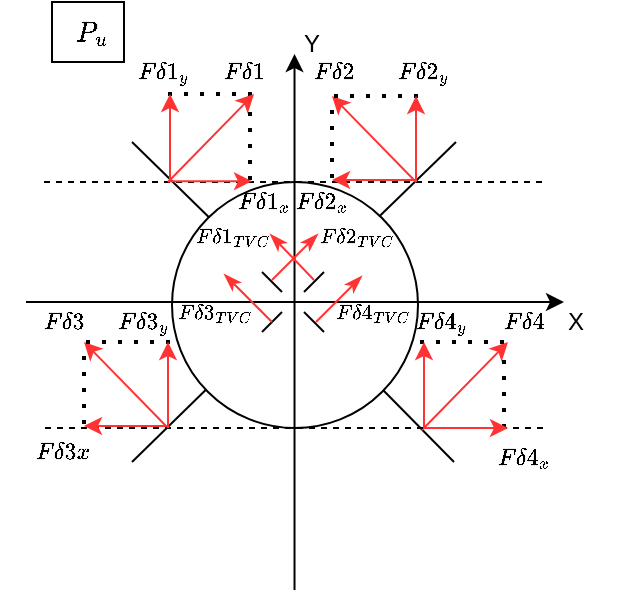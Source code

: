 <mxfile version="24.7.17">
  <diagram name="Page-1" id="QdqIpq5lZw0bNRqP7jLh">
    <mxGraphModel dx="547" dy="316" grid="1" gridSize="10" guides="1" tooltips="1" connect="1" arrows="1" fold="1" page="1" pageScale="1" pageWidth="850" pageHeight="1100" math="1" shadow="0">
      <root>
        <mxCell id="0" />
        <mxCell id="1" parent="0" />
        <mxCell id="FmeErsw2T50BmX274QrK-29" value="" style="endArrow=none;dashed=1;html=1;dashPattern=1 3;strokeWidth=2;rounded=0;sourcePerimeterSpacing=0;" parent="1" edge="1">
          <mxGeometry width="50" height="50" relative="1" as="geometry">
            <mxPoint x="404" y="306" as="sourcePoint" />
            <mxPoint x="359" y="306" as="targetPoint" />
          </mxGeometry>
        </mxCell>
        <mxCell id="gxqUMczXqRLm6aAGVmCo-4" value="" style="endArrow=none;html=1;rounded=0;entryX=0;entryY=0;entryDx=0;entryDy=0;" parent="1" edge="1">
          <mxGeometry width="50" height="50" relative="1" as="geometry">
            <mxPoint x="344" y="330" as="sourcePoint" />
            <mxPoint x="389.645" y="374.645" as="targetPoint" />
          </mxGeometry>
        </mxCell>
        <mxCell id="gxqUMczXqRLm6aAGVmCo-5" value="" style="endArrow=none;html=1;rounded=0;exitX=1;exitY=1;exitDx=0;exitDy=0;" parent="1" edge="1">
          <mxGeometry width="50" height="50" relative="1" as="geometry">
            <mxPoint x="461" y="445.355" as="sourcePoint" />
            <mxPoint x="505" y="490" as="targetPoint" />
          </mxGeometry>
        </mxCell>
        <mxCell id="gxqUMczXqRLm6aAGVmCo-6" value="" style="endArrow=none;html=1;rounded=0;exitX=1;exitY=0;exitDx=0;exitDy=0;" parent="1" edge="1">
          <mxGeometry width="50" height="50" relative="1" as="geometry">
            <mxPoint x="460" y="374.645" as="sourcePoint" />
            <mxPoint x="506" y="330" as="targetPoint" />
          </mxGeometry>
        </mxCell>
        <mxCell id="gxqUMczXqRLm6aAGVmCo-7" value="" style="endArrow=none;html=1;rounded=0;entryX=0;entryY=1;entryDx=0;entryDy=0;" parent="1" edge="1">
          <mxGeometry width="50" height="50" relative="1" as="geometry">
            <mxPoint x="344" y="490" as="sourcePoint" />
            <mxPoint x="389.645" y="445.355" as="targetPoint" />
          </mxGeometry>
        </mxCell>
        <mxCell id="eE-7j2Asvbci8yLhYTcq-2" value="" style="ellipse;whiteSpace=wrap;html=1;aspect=fixed;" parent="1" vertex="1">
          <mxGeometry x="364" y="350" width="123" height="123" as="geometry" />
        </mxCell>
        <mxCell id="eE-7j2Asvbci8yLhYTcq-7" value="" style="endArrow=classic;html=1;rounded=0;strokeColor=#FF3333;" parent="1" edge="1">
          <mxGeometry width="50" height="50" relative="1" as="geometry">
            <mxPoint x="362" y="473" as="sourcePoint" />
            <mxPoint x="320.0" y="430" as="targetPoint" />
          </mxGeometry>
        </mxCell>
        <mxCell id="eE-7j2Asvbci8yLhYTcq-8" value="" style="endArrow=classic;html=1;rounded=0;strokeColor=#FF3333;" parent="1" edge="1">
          <mxGeometry width="50" height="50" relative="1" as="geometry">
            <mxPoint x="489" y="474" as="sourcePoint" />
            <mxPoint x="532" y="430" as="targetPoint" />
          </mxGeometry>
        </mxCell>
        <mxCell id="eE-7j2Asvbci8yLhYTcq-14" value="Y" style="text;html=1;align=center;verticalAlign=middle;whiteSpace=wrap;rounded=0;" parent="1" vertex="1">
          <mxGeometry x="404" y="266" width="60" height="30" as="geometry" />
        </mxCell>
        <mxCell id="eE-7j2Asvbci8yLhYTcq-15" value="X" style="text;html=1;align=center;verticalAlign=middle;whiteSpace=wrap;rounded=0;" parent="1" vertex="1">
          <mxGeometry x="536" y="405" width="60" height="30" as="geometry" />
        </mxCell>
        <mxCell id="eE-7j2Asvbci8yLhYTcq-16" value="&lt;div style=&quot;font-size: 10px;&quot;&gt;&lt;font style=&quot;font-size: 10px;&quot;&gt;$$F\delta1_y$$&lt;/font&gt;&lt;/div&gt;" style="text;html=1;align=center;verticalAlign=middle;whiteSpace=wrap;rounded=0;" parent="1" vertex="1">
          <mxGeometry x="330" y="280" width="60" height="30" as="geometry" />
        </mxCell>
        <mxCell id="eE-7j2Asvbci8yLhYTcq-24" value="" style="endArrow=classic;html=1;rounded=0;" parent="1" edge="1">
          <mxGeometry width="50" height="50" relative="1" as="geometry">
            <mxPoint x="425.26" y="554" as="sourcePoint" />
            <mxPoint x="425.26" y="286" as="targetPoint" />
          </mxGeometry>
        </mxCell>
        <mxCell id="eE-7j2Asvbci8yLhYTcq-25" value="" style="endArrow=classic;html=1;rounded=0;" parent="1" edge="1">
          <mxGeometry width="50" height="50" relative="1" as="geometry">
            <mxPoint x="291" y="410" as="sourcePoint" />
            <mxPoint x="560" y="410" as="targetPoint" />
          </mxGeometry>
        </mxCell>
        <mxCell id="eE-7j2Asvbci8yLhYTcq-26" value="" style="html=1;labelBackgroundColor=#ffffff;endArrow=none;endFill=0;jettySize=auto;orthogonalLoop=1;strokeWidth=1;dashed=1;fontSize=14;rounded=0;" parent="1" edge="1">
          <mxGeometry width="60" height="60" relative="1" as="geometry">
            <mxPoint x="300" y="350" as="sourcePoint" />
            <mxPoint x="550" y="350" as="targetPoint" />
          </mxGeometry>
        </mxCell>
        <mxCell id="eE-7j2Asvbci8yLhYTcq-27" value="" style="html=1;labelBackgroundColor=#ffffff;endArrow=none;endFill=0;jettySize=auto;orthogonalLoop=1;strokeWidth=1;dashed=1;fontSize=14;rounded=0;" parent="1" edge="1">
          <mxGeometry width="60" height="60" relative="1" as="geometry">
            <mxPoint x="300.5" y="473" as="sourcePoint" />
            <mxPoint x="550.5" y="473" as="targetPoint" />
          </mxGeometry>
        </mxCell>
        <mxCell id="FmeErsw2T50BmX274QrK-8" value="" style="endArrow=none;dashed=1;html=1;dashPattern=1 3;strokeWidth=2;rounded=0;" parent="1" edge="1">
          <mxGeometry width="50" height="50" relative="1" as="geometry">
            <mxPoint x="320" y="471" as="sourcePoint" />
            <mxPoint x="320" y="435" as="targetPoint" />
          </mxGeometry>
        </mxCell>
        <mxCell id="FmeErsw2T50BmX274QrK-10" value="" style="endArrow=none;dashed=1;html=1;dashPattern=1 3;strokeWidth=2;rounded=0;" parent="1" edge="1">
          <mxGeometry width="50" height="50" relative="1" as="geometry">
            <mxPoint x="530" y="473" as="sourcePoint" />
            <mxPoint x="530" y="437" as="targetPoint" />
          </mxGeometry>
        </mxCell>
        <mxCell id="FmeErsw2T50BmX274QrK-12" value="" style="endArrow=none;dashed=1;html=1;dashPattern=1 3;strokeWidth=2;rounded=0;sourcePerimeterSpacing=0;" parent="1" edge="1">
          <mxGeometry width="50" height="50" relative="1" as="geometry">
            <mxPoint x="363" y="430" as="sourcePoint" />
            <mxPoint x="320" y="430" as="targetPoint" />
          </mxGeometry>
        </mxCell>
        <mxCell id="FmeErsw2T50BmX274QrK-13" value="" style="endArrow=none;dashed=1;html=1;dashPattern=1 3;strokeWidth=2;rounded=0;sourcePerimeterSpacing=0;" parent="1" edge="1">
          <mxGeometry width="50" height="50" relative="1" as="geometry">
            <mxPoint x="530" y="430" as="sourcePoint" />
            <mxPoint x="487" y="430" as="targetPoint" />
          </mxGeometry>
        </mxCell>
        <mxCell id="FmeErsw2T50BmX274QrK-14" value="" style="endArrow=classic;html=1;rounded=0;strokeColor=#FF3333;" parent="1" edge="1">
          <mxGeometry width="50" height="50" relative="1" as="geometry">
            <mxPoint x="362" y="473" as="sourcePoint" />
            <mxPoint x="362" y="430" as="targetPoint" />
          </mxGeometry>
        </mxCell>
        <mxCell id="FmeErsw2T50BmX274QrK-15" value="" style="endArrow=classic;html=1;rounded=0;strokeColor=#FF3333;" parent="1" edge="1">
          <mxGeometry width="50" height="50" relative="1" as="geometry">
            <mxPoint x="362" y="472" as="sourcePoint" />
            <mxPoint x="320" y="472" as="targetPoint" />
          </mxGeometry>
        </mxCell>
        <mxCell id="FmeErsw2T50BmX274QrK-16" value="" style="endArrow=classic;html=1;rounded=0;strokeColor=#FF3333;" parent="1" edge="1">
          <mxGeometry width="50" height="50" relative="1" as="geometry">
            <mxPoint x="490" y="473" as="sourcePoint" />
            <mxPoint x="490" y="430" as="targetPoint" />
          </mxGeometry>
        </mxCell>
        <mxCell id="FmeErsw2T50BmX274QrK-18" value="&lt;div style=&quot;font-size: 11px;&quot;&gt;&lt;font style=&quot;font-size: 10px;&quot;&gt;$$F\delta1_x$$&lt;/font&gt;&lt;/div&gt;" style="text;html=1;align=center;verticalAlign=middle;whiteSpace=wrap;rounded=0;" parent="1" vertex="1">
          <mxGeometry x="380" y="345" width="60" height="30" as="geometry" />
        </mxCell>
        <mxCell id="FmeErsw2T50BmX274QrK-19" value="&lt;div style=&quot;font-size: 10px;&quot;&gt;&lt;font style=&quot;font-size: 10px;&quot;&gt;$$F\delta1$$&lt;/font&gt;&lt;/div&gt;" style="text;html=1;align=center;verticalAlign=middle;whiteSpace=wrap;rounded=0;" parent="1" vertex="1">
          <mxGeometry x="370" y="280" width="60" height="30" as="geometry" />
        </mxCell>
        <mxCell id="FmeErsw2T50BmX274QrK-27" value="" style="endArrow=classic;html=1;rounded=0;strokeColor=#FF3333;" parent="1" edge="1">
          <mxGeometry width="50" height="50" relative="1" as="geometry">
            <mxPoint x="362" y="350" as="sourcePoint" />
            <mxPoint x="405" y="306" as="targetPoint" />
          </mxGeometry>
        </mxCell>
        <mxCell id="FmeErsw2T50BmX274QrK-28" value="" style="endArrow=none;dashed=1;html=1;dashPattern=1 3;strokeWidth=2;rounded=0;" parent="1" edge="1">
          <mxGeometry width="50" height="50" relative="1" as="geometry">
            <mxPoint x="403" y="349" as="sourcePoint" />
            <mxPoint x="403" y="313" as="targetPoint" />
          </mxGeometry>
        </mxCell>
        <mxCell id="FmeErsw2T50BmX274QrK-30" value="" style="endArrow=classic;html=1;rounded=0;strokeColor=#FF3333;" parent="1" edge="1">
          <mxGeometry width="50" height="50" relative="1" as="geometry">
            <mxPoint x="363" y="349" as="sourcePoint" />
            <mxPoint x="363" y="306" as="targetPoint" />
          </mxGeometry>
        </mxCell>
        <mxCell id="FmeErsw2T50BmX274QrK-31" value="" style="endArrow=classic;html=1;rounded=0;strokeColor=#FF3333;" parent="1" edge="1">
          <mxGeometry width="50" height="50" relative="1" as="geometry">
            <mxPoint x="486" y="350" as="sourcePoint" />
            <mxPoint x="444.0" y="307" as="targetPoint" />
          </mxGeometry>
        </mxCell>
        <mxCell id="FmeErsw2T50BmX274QrK-32" value="" style="endArrow=none;dashed=1;html=1;dashPattern=1 3;strokeWidth=2;rounded=0;" parent="1" edge="1">
          <mxGeometry width="50" height="50" relative="1" as="geometry">
            <mxPoint x="444" y="348" as="sourcePoint" />
            <mxPoint x="444" y="312" as="targetPoint" />
          </mxGeometry>
        </mxCell>
        <mxCell id="FmeErsw2T50BmX274QrK-33" value="" style="endArrow=none;dashed=1;html=1;dashPattern=1 3;strokeWidth=2;rounded=0;sourcePerimeterSpacing=0;" parent="1" edge="1">
          <mxGeometry width="50" height="50" relative="1" as="geometry">
            <mxPoint x="487" y="307" as="sourcePoint" />
            <mxPoint x="444" y="307" as="targetPoint" />
          </mxGeometry>
        </mxCell>
        <mxCell id="FmeErsw2T50BmX274QrK-34" value="" style="endArrow=classic;html=1;rounded=0;strokeColor=#FF3333;" parent="1" edge="1">
          <mxGeometry width="50" height="50" relative="1" as="geometry">
            <mxPoint x="486" y="350" as="sourcePoint" />
            <mxPoint x="486" y="307" as="targetPoint" />
          </mxGeometry>
        </mxCell>
        <mxCell id="FmeErsw2T50BmX274QrK-35" value="" style="endArrow=classic;html=1;rounded=0;strokeColor=#FF3333;" parent="1" edge="1">
          <mxGeometry width="50" height="50" relative="1" as="geometry">
            <mxPoint x="486" y="349" as="sourcePoint" />
            <mxPoint x="444" y="349" as="targetPoint" />
          </mxGeometry>
        </mxCell>
        <mxCell id="FmeErsw2T50BmX274QrK-36" value="&lt;div style=&quot;font-size: 10px;&quot;&gt;&lt;font style=&quot;font-size: 10px;&quot;&gt;$$F\delta2_y$$&lt;/font&gt;&lt;/div&gt;" style="text;html=1;align=center;verticalAlign=middle;whiteSpace=wrap;rounded=0;" parent="1" vertex="1">
          <mxGeometry x="460" y="280" width="60" height="30" as="geometry" />
        </mxCell>
        <mxCell id="FmeErsw2T50BmX274QrK-37" value="&lt;div style=&quot;font-size: 10px;&quot;&gt;&lt;font style=&quot;font-size: 10px;&quot;&gt;$$F\delta2$$&lt;/font&gt;&lt;/div&gt;" style="text;html=1;align=center;verticalAlign=middle;whiteSpace=wrap;rounded=0;" parent="1" vertex="1">
          <mxGeometry x="415" y="280" width="60" height="30" as="geometry" />
        </mxCell>
        <mxCell id="PoNFYBYoPFLv0BIB5Ofe-1" value="&lt;div style=&quot;font-size: 11px;&quot;&gt;&lt;font style=&quot;font-size: 10px;&quot;&gt;$$F\delta2_x$$&lt;/font&gt;&lt;/div&gt;" style="text;html=1;align=center;verticalAlign=middle;whiteSpace=wrap;rounded=0;" vertex="1" parent="1">
          <mxGeometry x="409" y="345" width="60" height="30" as="geometry" />
        </mxCell>
        <mxCell id="PoNFYBYoPFLv0BIB5Ofe-2" value="" style="endArrow=classic;html=1;rounded=0;strokeColor=#FF3333;" edge="1" parent="1">
          <mxGeometry width="50" height="50" relative="1" as="geometry">
            <mxPoint x="362" y="349.6" as="sourcePoint" />
            <mxPoint x="404" y="349.6" as="targetPoint" />
          </mxGeometry>
        </mxCell>
        <mxCell id="PoNFYBYoPFLv0BIB5Ofe-3" value="" style="endArrow=classic;html=1;rounded=0;strokeColor=#FF3333;" edge="1" parent="1">
          <mxGeometry width="50" height="50" relative="1" as="geometry">
            <mxPoint x="490" y="473" as="sourcePoint" />
            <mxPoint x="532" y="473" as="targetPoint" />
          </mxGeometry>
        </mxCell>
        <mxCell id="PoNFYBYoPFLv0BIB5Ofe-4" value="&lt;div style=&quot;font-size: 10px;&quot;&gt;&lt;font style=&quot;font-size: 10px;&quot;&gt;$$F\delta3_y$$&lt;/font&gt;&lt;/div&gt;" style="text;html=1;align=center;verticalAlign=middle;whiteSpace=wrap;rounded=0;" vertex="1" parent="1">
          <mxGeometry x="320" y="405" width="60" height="30" as="geometry" />
        </mxCell>
        <mxCell id="PoNFYBYoPFLv0BIB5Ofe-5" value="&lt;div style=&quot;font-size: 10px;&quot;&gt;&lt;font style=&quot;font-size: 10px;&quot;&gt;$$F\delta4_y$$&lt;/font&gt;&lt;/div&gt;" style="text;html=1;align=center;verticalAlign=middle;whiteSpace=wrap;rounded=0;" vertex="1" parent="1">
          <mxGeometry x="469" y="405" width="60" height="30" as="geometry" />
        </mxCell>
        <mxCell id="PoNFYBYoPFLv0BIB5Ofe-6" value="&lt;div style=&quot;font-size: 10px;&quot;&gt;&lt;font style=&quot;font-size: 10px;&quot;&gt;$$F\delta4_x$$&lt;/font&gt;&lt;/div&gt;" style="text;html=1;align=center;verticalAlign=middle;whiteSpace=wrap;rounded=0;" vertex="1" parent="1">
          <mxGeometry x="510" y="473" width="60" height="30" as="geometry" />
        </mxCell>
        <mxCell id="PoNFYBYoPFLv0BIB5Ofe-8" value="&amp;nbsp;\(P_u\)" style="text;html=1;align=center;verticalAlign=middle;whiteSpace=wrap;rounded=0;strokeColor=default;" vertex="1" parent="1">
          <mxGeometry x="304" y="260" width="36" height="30" as="geometry" />
        </mxCell>
        <mxCell id="PoNFYBYoPFLv0BIB5Ofe-9" value="&lt;div style=&quot;font-size: 10px;&quot;&gt;&lt;font style=&quot;font-size: 10px;&quot;&gt;$$F\delta3$$&lt;/font&gt;&lt;/div&gt;" style="text;html=1;align=center;verticalAlign=middle;whiteSpace=wrap;rounded=0;" vertex="1" parent="1">
          <mxGeometry x="280" y="405" width="60" height="30" as="geometry" />
        </mxCell>
        <mxCell id="PoNFYBYoPFLv0BIB5Ofe-10" value="&lt;div style=&quot;font-size: 10px;&quot;&gt;&lt;font style=&quot;font-size: 10px;&quot;&gt;$$F\delta4$$&lt;/font&gt;&lt;/div&gt;" style="text;html=1;align=center;verticalAlign=middle;whiteSpace=wrap;rounded=0;" vertex="1" parent="1">
          <mxGeometry x="510" y="405" width="60" height="30" as="geometry" />
        </mxCell>
        <mxCell id="PoNFYBYoPFLv0BIB5Ofe-12" value="&lt;div style=&quot;font-size: 10px;&quot;&gt;&lt;font style=&quot;font-size: 10px;&quot;&gt;$$F\delta3x$$&lt;/font&gt;&lt;/div&gt;" style="text;html=1;align=center;verticalAlign=middle;whiteSpace=wrap;rounded=0;" vertex="1" parent="1">
          <mxGeometry x="280" y="470" width="60" height="30" as="geometry" />
        </mxCell>
        <mxCell id="PoNFYBYoPFLv0BIB5Ofe-13" value="" style="endArrow=none;html=1;rounded=0;" edge="1" parent="1">
          <mxGeometry width="50" height="50" relative="1" as="geometry">
            <mxPoint x="430" y="405" as="sourcePoint" />
            <mxPoint x="440" y="395" as="targetPoint" />
          </mxGeometry>
        </mxCell>
        <mxCell id="PoNFYBYoPFLv0BIB5Ofe-14" value="" style="endArrow=none;html=1;rounded=0;" edge="1" parent="1">
          <mxGeometry width="50" height="50" relative="1" as="geometry">
            <mxPoint x="409" y="425" as="sourcePoint" />
            <mxPoint x="419" y="415" as="targetPoint" />
          </mxGeometry>
        </mxCell>
        <mxCell id="PoNFYBYoPFLv0BIB5Ofe-17" value="" style="endArrow=none;html=1;rounded=0;" edge="1" parent="1">
          <mxGeometry width="50" height="50" relative="1" as="geometry">
            <mxPoint x="440" y="425" as="sourcePoint" />
            <mxPoint x="430" y="415" as="targetPoint" />
          </mxGeometry>
        </mxCell>
        <mxCell id="PoNFYBYoPFLv0BIB5Ofe-20" value="" style="endArrow=none;html=1;rounded=0;" edge="1" parent="1">
          <mxGeometry width="50" height="50" relative="1" as="geometry">
            <mxPoint x="419" y="405" as="sourcePoint" />
            <mxPoint x="409" y="395" as="targetPoint" />
          </mxGeometry>
        </mxCell>
        <mxCell id="PoNFYBYoPFLv0BIB5Ofe-24" value="" style="endArrow=classicThin;html=1;rounded=0;strokeColor=#FF3333;strokeWidth=1;jumpSize=1;entryX=0.44;entryY=1.027;entryDx=0;entryDy=0;entryPerimeter=0;endFill=1;" edge="1" parent="1">
          <mxGeometry width="50" height="50" relative="1" as="geometry">
            <mxPoint x="414" y="399" as="sourcePoint" />
            <mxPoint x="437" y="376" as="targetPoint" />
          </mxGeometry>
        </mxCell>
        <mxCell id="PoNFYBYoPFLv0BIB5Ofe-26" value="" style="endArrow=classicThin;html=1;rounded=0;strokeColor=#FF3333;strokeWidth=1;jumpSize=1;entryX=0.44;entryY=1.027;entryDx=0;entryDy=0;entryPerimeter=0;endFill=1;" edge="1" parent="1">
          <mxGeometry width="50" height="50" relative="1" as="geometry">
            <mxPoint x="436" y="420" as="sourcePoint" />
            <mxPoint x="459" y="397" as="targetPoint" />
          </mxGeometry>
        </mxCell>
        <mxCell id="PoNFYBYoPFLv0BIB5Ofe-27" value="" style="endArrow=classicThin;html=1;rounded=0;strokeColor=#FF3333;strokeWidth=1;jumpSize=1;entryX=0.44;entryY=1.027;entryDx=0;entryDy=0;entryPerimeter=0;endFill=1;" edge="1" parent="1">
          <mxGeometry width="50" height="50" relative="1" as="geometry">
            <mxPoint x="414" y="420" as="sourcePoint" />
            <mxPoint x="390" y="396" as="targetPoint" />
          </mxGeometry>
        </mxCell>
        <mxCell id="PoNFYBYoPFLv0BIB5Ofe-28" value="" style="endArrow=classicThin;html=1;rounded=0;strokeColor=#FF3333;strokeWidth=1;jumpSize=1;entryX=0.44;entryY=1.027;entryDx=0;entryDy=0;entryPerimeter=0;endFill=1;" edge="1" parent="1">
          <mxGeometry width="50" height="50" relative="1" as="geometry">
            <mxPoint x="435" y="399" as="sourcePoint" />
            <mxPoint x="413" y="376" as="targetPoint" />
          </mxGeometry>
        </mxCell>
        <mxCell id="PoNFYBYoPFLv0BIB5Ofe-31" value="&lt;div style=&quot;font-size: 9px;&quot;&gt;&lt;font style=&quot;font-size: 9px;&quot;&gt;$$F\delta3_{TVC}$$&lt;/font&gt;&lt;/div&gt;" style="text;html=1;align=center;verticalAlign=middle;whiteSpace=wrap;rounded=0;" vertex="1" parent="1">
          <mxGeometry x="355" y="401" width="60" height="30" as="geometry" />
        </mxCell>
        <mxCell id="PoNFYBYoPFLv0BIB5Ofe-32" value="&lt;div style=&quot;font-size: 9px;&quot;&gt;&lt;font style=&quot;font-size: 9px;&quot;&gt;$$F\delta4_{TVC}$$&lt;/font&gt;&lt;/div&gt;" style="text;html=1;align=center;verticalAlign=middle;whiteSpace=wrap;rounded=0;" vertex="1" parent="1">
          <mxGeometry x="434" y="401" width="60" height="30" as="geometry" />
        </mxCell>
        <mxCell id="PoNFYBYoPFLv0BIB5Ofe-33" value="&lt;div style=&quot;font-size: 9px;&quot;&gt;&lt;font style=&quot;font-size: 9px;&quot;&gt;$$F\delta2_{TVC}$$&lt;/font&gt;&lt;/div&gt;" style="text;html=1;align=center;verticalAlign=middle;whiteSpace=wrap;rounded=0;" vertex="1" parent="1">
          <mxGeometry x="426" y="363" width="60" height="30" as="geometry" />
        </mxCell>
        <mxCell id="PoNFYBYoPFLv0BIB5Ofe-34" value="&lt;div style=&quot;font-size: 9px;&quot;&gt;&lt;font style=&quot;font-size: 9px;&quot;&gt;$$F\delta1_{TVC}$$&lt;/font&gt;&lt;/div&gt;" style="text;html=1;align=center;verticalAlign=middle;whiteSpace=wrap;rounded=0;" vertex="1" parent="1">
          <mxGeometry x="364" y="363" width="60" height="30" as="geometry" />
        </mxCell>
      </root>
    </mxGraphModel>
  </diagram>
</mxfile>
